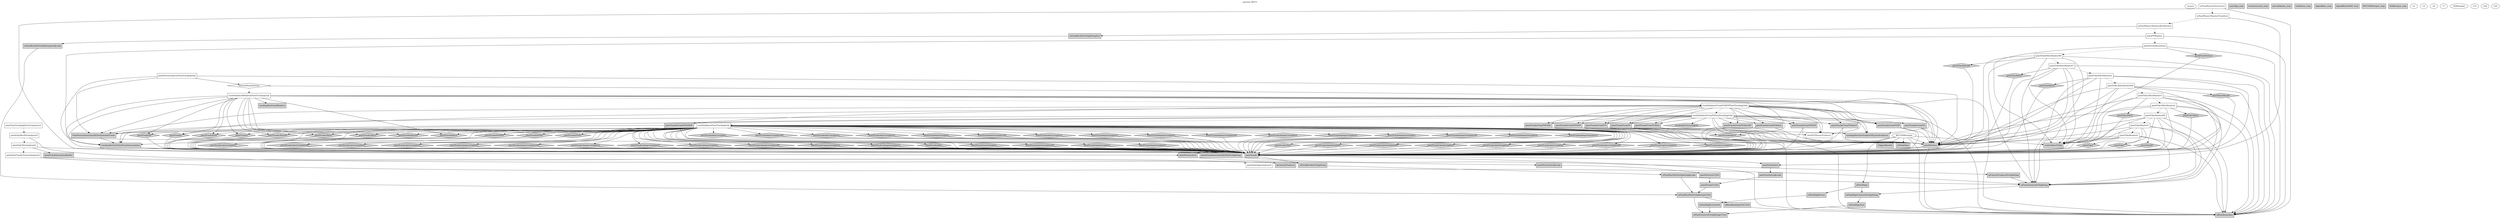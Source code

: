 digraph RECO {
graph [
label="process RECO", labelloc=top];
0[color=black, fillcolor=white, label=source, shape=oval, style=filled, tooltip=EmptySource];
1[color=black, fillcolor=lightgrey, label=TriggerResults, shape=note, style=filled, tooltip=TriggerResultInserter];
2[color=black, fillcolor=lightgrey, label=raw2digi_step, shape=box, style=filled, tooltip=PathStatusInserter];
3[color=black, fillcolor=lightgrey, label=reconstruction_step, shape=box, style=filled, tooltip=PathStatusInserter];
4[color=black, fillcolor=lightgrey, label=prevalidation_step, shape=box, style=filled, tooltip=PathStatusInserter];
5[color=black, fillcolor=lightgrey, label=validation_step, shape=box, style=filled, tooltip=EndPathStatusInserter];
6[color=black, fillcolor=lightgrey, label=dqmoffline_step, shape=box, style=filled, tooltip=EndPathStatusInserter];
7[color=black, fillcolor=lightgrey, label=dqmofflineOnPAT_step, shape=box, style=filled, tooltip=EndPathStatusInserter];
8[color=black, fillcolor=lightgrey, label=RECOSIMoutput_step, shape=box, style=filled, tooltip=EndPathStatusInserter];
9[color=black, fillcolor=lightgrey, label=DQMoutput_step, shape=box, style=filled, tooltip=EndPathStatusInserter];
10[color=black, fillcolor=lightgrey, label="siPixelRecHitsPreSplittingSoA@cuda", shape=box, style=filled, tooltip=SiPixelRecHitSoAFromCUDAPhase1];
11[color=black, fillcolor=lightgrey, label="siPixelRecHitsPreSplitting@cuda", shape=box, style=filled, tooltip=SiPixelRecHitFromCUDAPhase1];
12;
13[color=black, fillcolor=lightgrey, label="pixelVerticesSoA@cuda", shape=box, style=filled, tooltip=PixelVertexSoAFromCUDA];
14;
15[color=black, fillcolor=lightgrey, label="pixelTracksSoA@cuda", shape=box, style=filled, tooltip=PixelTrackSoAFromCUDAPhase1];
16;
17;
18[color=black, fillcolor=white, label=simHitTPAssocProducer, shape=box, style=filled, tooltip=SimHitTPAssociationProducer];
19[color=black, fillcolor=white, label=trackValidatorPixelTrackingOnly, shape=box, style=filled, tooltip=MultiTrackValidator];
20[color=black, fillcolor=white, label=trackValidatorFromPVPixelTrackingOnly, shape=box, style=filled, tooltip=MultiTrackValidator];
21[color=black, fillcolor=white, label=trackValidatorFromPVAllTPPixelTrackingOnly, shape=box, style=filled, tooltip=MultiTrackValidator];
22[color=black, fillcolor=white, label=trackValidatorBHadronPixelTrackingOnly, shape=box, style=filled, tooltip=MultiTrackValidator];
23[color=black, fillcolor=white, label=selectedPixelVertices, shape=diamond, style=filled, tooltip=VertexSelector];
24[color=black, fillcolor=white, label=pixelVertexAnalysisPixelTrackingOnly, shape=box, style=filled, tooltip=PrimaryVertexAnalyzer4PUSlimmed];
25[color=black, fillcolor=white, label=pixelOnlyDigisAnalyzerV, shape=box, style=filled, tooltip=SiPixelPhase1DigisV];
26[color=black, fillcolor=white, label=pixelOnlyTrackClustersAnalyzerV, shape=box, style=filled, tooltip=SiPixelPhase1TrackClustersV];
27[color=black, fillcolor=white, label=pixelOnlyHitsAnalyzerV, shape=box, style=filled, tooltip=SiPixelPhase1HitsV];
28[color=black, fillcolor=white, label=pixelOnlyRecHitsAnalyzerV, shape=box, style=filled, tooltip=SiPixelPhase1RecHitsV];
29[color=black, fillcolor=white, label=pixelOnlyTrackingParticleAnalyzerV, shape=box, style=filled, tooltip=SiPixelPhase1TrackingParticleV];
30[color=black, fillcolor=white, label=pixelTrksMonitorL, shape=box, style=filled, tooltip=TrackingMonitor];
31[color=black, fillcolor=white, label=pixelTrksMonitorT, shape=box, style=filled, tooltip=TrackingMonitor];
32[color=black, fillcolor=white, label=pixelTrksMonitorHP, shape=box, style=filled, tooltip=TrackingMonitor];
33[color=black, fillcolor=white, label=pixelTrks3HitsMonitorL, shape=box, style=filled, tooltip=TrackingMonitor];
34[color=black, fillcolor=white, label=pixelTrks3HitsMonitorT, shape=box, style=filled, tooltip=TrackingMonitor];
35[color=black, fillcolor=white, label=pixelTrks3HitsMonitorHP, shape=box, style=filled, tooltip=TrackingMonitor];
36[color=black, fillcolor=white, label=pixelTrks4HitsMonitorL, shape=box, style=filled, tooltip=TrackingMonitor];
37[color=black, fillcolor=white, label=pixelTrks4HitsMonitorT, shape=box, style=filled, tooltip=TrackingMonitor];
38[color=black, fillcolor=white, label=pixelTrks4HitsMonitorHP, shape=box, style=filled, tooltip=TrackingMonitor];
39[color=black, fillcolor=white, label=pixelVertexResolution, shape=box, style=filled, tooltip=PrimaryVertexResolution];
40[color=black, fillcolor=white, label=pixelPVMonitor, shape=box, style=filled, tooltip=PrimaryVertexMonitor];
41[color=black, fillcolor=white, label=siPixelPhase1MonitorRecHitsSoA, shape=box, style=filled, tooltip=SiPixelPhase1MonitorRecHitsSoA];
42[color=black, fillcolor=white, label=siPixelPhase1MonitorTrackSoA, shape=box, style=filled, tooltip=SiPixelPhase1MonitorTrackSoA];
43[color=black, fillcolor=white, label=siPixelMonitorVertexSoA, shape=box, style=filled, tooltip=SiPixelMonitorVertexSoA];
44[color=black, fillcolor=white, label=RECOSIMoutput, shape=oval, style=filled, tooltip=PoolOutputModule];
45[color=black, fillcolor=white, label=DQMoutput, shape=oval, style=filled, tooltip=DQMRootOutputModule];
46[color=black, fillcolor=lightgrey, label=PixelVertexAssociatorByPositionAndTracks, shape=box, style=filled, tooltip=VertexAssociatorByPositionAndTracksProducer];
47[color=black, fillcolor=lightgrey, label=goodPixelVertices, shape=diamond, style=filled, tooltip=VertexSelector];
48[color=black, fillcolor=lightgrey, label=offlineBeamSpot, shape=box, style=filled, tooltip=BeamSpotProducer];
49[color=black, fillcolor=lightgrey, label=offlineBeamSpotToCUDA, shape=box, style=filled, tooltip=BeamSpotToCUDA];
50[color=black, fillcolor=lightgrey, label=pixelTracks, shape=box, style=filled, tooltip=PixelTrackProducerFromSoAPhase1];
51[color=black, fillcolor=lightgrey, label=pixelTracks3hits, shape=diamond, style=filled, tooltip=TrackRefSelector];
52[color=black, fillcolor=lightgrey, label=pixelTracks3hitsHP, shape=diamond, style=filled, tooltip=TrackRefSelector];
53[color=black, fillcolor=lightgrey, label=pixelTracks3hitsL, shape=diamond, style=filled, tooltip=TrackRefSelector];
54[color=black, fillcolor=lightgrey, label=pixelTracks3hitsT, shape=diamond, style=filled, tooltip=TrackRefSelector];
55[color=black, fillcolor=lightgrey, label=pixelTracks3pix0striphits, shape=diamond, style=filled, tooltip=TrackRefSelector];
56[color=black, fillcolor=lightgrey, label=pixelTracks3pix0striphitsHP, shape=diamond, style=filled, tooltip=TrackRefSelector];
57[color=black, fillcolor=lightgrey, label=pixelTracks3pix0striphitsL, shape=diamond, style=filled, tooltip=TrackRefSelector];
58[color=black, fillcolor=lightgrey, label=pixelTracks3pix0striphitsT, shape=diamond, style=filled, tooltip=TrackRefSelector];
59[color=black, fillcolor=lightgrey, label=pixelTracks3pix1striphits, shape=diamond, style=filled, tooltip=TrackRefSelector];
60[color=black, fillcolor=lightgrey, label=pixelTracks3pix1striphitsHP, shape=diamond, style=filled, tooltip=TrackRefSelector];
61[color=black, fillcolor=lightgrey, label=pixelTracks3pix1striphitsL, shape=diamond, style=filled, tooltip=TrackRefSelector];
62[color=black, fillcolor=lightgrey, label=pixelTracks3pix1striphitsT, shape=diamond, style=filled, tooltip=TrackRefSelector];
63[color=black, fillcolor=lightgrey, label=pixelTracks3pix2striphits, shape=diamond, style=filled, tooltip=TrackRefSelector];
64[color=black, fillcolor=lightgrey, label=pixelTracks3pix2striphitsHP, shape=diamond, style=filled, tooltip=TrackRefSelector];
65[color=black, fillcolor=lightgrey, label=pixelTracks3pix2striphitsL, shape=diamond, style=filled, tooltip=TrackRefSelector];
66[color=black, fillcolor=lightgrey, label=pixelTracks3pix2striphitsT, shape=diamond, style=filled, tooltip=TrackRefSelector];
67[color=black, fillcolor=lightgrey, label=pixelTracks3pixge1striphits, shape=diamond, style=filled, tooltip=TrackRefSelector];
68[color=black, fillcolor=lightgrey, label=pixelTracks3pixge1striphitsHP, shape=diamond, style=filled, tooltip=TrackRefSelector];
69[color=black, fillcolor=lightgrey, label=pixelTracks3pixge1striphitsL, shape=diamond, style=filled, tooltip=TrackRefSelector];
70[color=black, fillcolor=lightgrey, label=pixelTracks3pixge1striphitsT, shape=diamond, style=filled, tooltip=TrackRefSelector];
71[color=black, fillcolor=lightgrey, label=pixelTracks3pixge2striphits, shape=diamond, style=filled, tooltip=TrackRefSelector];
72[color=black, fillcolor=lightgrey, label=pixelTracks3pixge2striphitsHP, shape=diamond, style=filled, tooltip=TrackRefSelector];
73[color=black, fillcolor=lightgrey, label=pixelTracks3pixge2striphitsL, shape=diamond, style=filled, tooltip=TrackRefSelector];
74[color=black, fillcolor=lightgrey, label=pixelTracks3pixge2striphitsT, shape=diamond, style=filled, tooltip=TrackRefSelector];
75[color=black, fillcolor=lightgrey, label=pixelTracks4hits, shape=diamond, style=filled, tooltip=TrackRefSelector];
76[color=black, fillcolor=lightgrey, label=pixelTracks4hitsHP, shape=diamond, style=filled, tooltip=TrackRefSelector];
77[color=black, fillcolor=lightgrey, label=pixelTracks4hitsL, shape=diamond, style=filled, tooltip=TrackRefSelector];
78[color=black, fillcolor=lightgrey, label=pixelTracks4hitsT, shape=diamond, style=filled, tooltip=TrackRefSelector];
79[color=black, fillcolor=lightgrey, label=pixelTracks4pix0striphits, shape=diamond, style=filled, tooltip=TrackRefSelector];
80[color=black, fillcolor=lightgrey, label=pixelTracks4pix0striphitsHP, shape=diamond, style=filled, tooltip=TrackRefSelector];
81[color=black, fillcolor=lightgrey, label=pixelTracks4pix0striphitsL, shape=diamond, style=filled, tooltip=TrackRefSelector];
82[color=black, fillcolor=lightgrey, label=pixelTracks4pix0striphitsT, shape=diamond, style=filled, tooltip=TrackRefSelector];
83[color=black, fillcolor=lightgrey, label=pixelTracks4pix1striphits, shape=diamond, style=filled, tooltip=TrackRefSelector];
84[color=black, fillcolor=lightgrey, label=pixelTracks4pix1striphitsHP, shape=diamond, style=filled, tooltip=TrackRefSelector];
85[color=black, fillcolor=lightgrey, label=pixelTracks4pix1striphitsL, shape=diamond, style=filled, tooltip=TrackRefSelector];
86[color=black, fillcolor=lightgrey, label=pixelTracks4pix1striphitsT, shape=diamond, style=filled, tooltip=TrackRefSelector];
87[color=black, fillcolor=lightgrey, label=pixelTracks4pix2striphits, shape=diamond, style=filled, tooltip=TrackRefSelector];
88[color=black, fillcolor=lightgrey, label=pixelTracks4pix2striphitsHP, shape=diamond, style=filled, tooltip=TrackRefSelector];
89[color=black, fillcolor=lightgrey, label=pixelTracks4pix2striphitsL, shape=diamond, style=filled, tooltip=TrackRefSelector];
90[color=black, fillcolor=lightgrey, label=pixelTracks4pix2striphitsT, shape=diamond, style=filled, tooltip=TrackRefSelector];
91[color=black, fillcolor=lightgrey, label=pixelTracks4pixge1striphits, shape=diamond, style=filled, tooltip=TrackRefSelector];
92[color=black, fillcolor=lightgrey, label=pixelTracks4pixge1striphitsHP, shape=diamond, style=filled, tooltip=TrackRefSelector];
93[color=black, fillcolor=lightgrey, label=pixelTracks4pixge1striphitsL, shape=diamond, style=filled, tooltip=TrackRefSelector];
94[color=black, fillcolor=lightgrey, label=pixelTracks4pixge1striphitsT, shape=diamond, style=filled, tooltip=TrackRefSelector];
95[color=black, fillcolor=lightgrey, label=pixelTracks4pixge2striphits, shape=diamond, style=filled, tooltip=TrackRefSelector];
96[color=black, fillcolor=lightgrey, label=pixelTracks4pixge2striphitsHP, shape=diamond, style=filled, tooltip=TrackRefSelector];
97[color=black, fillcolor=lightgrey, label=pixelTracks4pixge2striphitsL, shape=diamond, style=filled, tooltip=TrackRefSelector];
98[color=black, fillcolor=lightgrey, label=pixelTracks4pixge2striphitsT, shape=diamond, style=filled, tooltip=TrackRefSelector];
99[color=black, fillcolor=lightgrey, label=pixelTracksCUDA, shape=box, style=filled, tooltip=CAHitNtupletCUDAPhase1];
100[color=black, fillcolor=lightgrey, label=pixelTracksFromPV, shape=box, style=filled, tooltip=TrackWithVertexRefSelector];
101[color=black, fillcolor=lightgrey, label=pixelTracksFromPV4hits, shape=box, style=filled, tooltip=TrackWithVertexRefSelector];
102[color=black, fillcolor=lightgrey, label=pixelTracksFromPV4hitsHP, shape=box, style=filled, tooltip=TrackWithVertexRefSelector];
103[color=black, fillcolor=lightgrey, label=pixelTracksFromPV4hitsL, shape=box, style=filled, tooltip=TrackWithVertexRefSelector];
104[color=black, fillcolor=lightgrey, label=pixelTracksFromPV4hitsT, shape=box, style=filled, tooltip=TrackWithVertexRefSelector];
105[color=black, fillcolor=lightgrey, label=pixelTracksFromPVHP, shape=box, style=filled, tooltip=TrackWithVertexRefSelector];
106[color=black, fillcolor=lightgrey, label=pixelTracksFromPVL, shape=box, style=filled, tooltip=TrackWithVertexRefSelector];
107[color=black, fillcolor=lightgrey, label=pixelTracksFromPVPt09, shape=box, style=filled, tooltip=TrackWithVertexRefSelector];
108[color=black, fillcolor=lightgrey, label=pixelTracksFromPVPt09HP, shape=box, style=filled, tooltip=TrackWithVertexRefSelector];
109[color=black, fillcolor=lightgrey, label=pixelTracksFromPVPt09L, shape=box, style=filled, tooltip=TrackWithVertexRefSelector];
110[color=black, fillcolor=lightgrey, label=pixelTracksFromPVPt09T, shape=box, style=filled, tooltip=TrackWithVertexRefSelector];
111[color=black, fillcolor=lightgrey, label=pixelTracksFromPVT, shape=box, style=filled, tooltip=TrackWithVertexRefSelector];
112[color=black, fillcolor=lightgrey, label=pixelTracksHP, shape=diamond, style=filled, tooltip=TrackRefSelector];
113[color=black, fillcolor=lightgrey, label=pixelTracksL, shape=diamond, style=filled, tooltip=TrackRefSelector];
114[color=black, fillcolor=lightgrey, label=pixelTracksPt09, shape=diamond, style=filled, tooltip=TrackRefSelector];
115[color=black, fillcolor=lightgrey, label=pixelTracksPt09HP, shape=diamond, style=filled, tooltip=TrackRefSelector];
116[color=black, fillcolor=lightgrey, label=pixelTracksPt09L, shape=diamond, style=filled, tooltip=TrackRefSelector];
117[color=black, fillcolor=lightgrey, label=pixelTracksPt09T, shape=diamond, style=filled, tooltip=TrackRefSelector];
118[color=black, fillcolor=lightgrey, label=pixelTracksSoA, shape=box, style=filled, tooltip=SwitchProducer];
119[color=black, fillcolor=lightgrey, label=pixelTracksT, shape=diamond, style=filled, tooltip=TrackRefSelector];
120[color=black, fillcolor=lightgrey, label=pixelTrks3HitsHP, shape=diamond, style=filled, tooltip=TrackSelector];
121[color=black, fillcolor=lightgrey, label=pixelTrks3HitsL, shape=diamond, style=filled, tooltip=TrackSelector];
122[color=black, fillcolor=lightgrey, label=pixelTrks3HitsT, shape=diamond, style=filled, tooltip=TrackSelector];
123[color=black, fillcolor=lightgrey, label=pixelTrks4HitsHP, shape=diamond, style=filled, tooltip=TrackSelector];
124[color=black, fillcolor=lightgrey, label=pixelTrks4HitsL, shape=diamond, style=filled, tooltip=TrackSelector];
125[color=black, fillcolor=lightgrey, label=pixelTrks4HitsT, shape=diamond, style=filled, tooltip=TrackSelector];
126[color=black, fillcolor=lightgrey, label=pixelTrksHP, shape=diamond, style=filled, tooltip=TrackSelector];
127[color=black, fillcolor=lightgrey, label=pixelTrksL, shape=diamond, style=filled, tooltip=TrackSelector];
128[color=black, fillcolor=lightgrey, label=pixelTrksT, shape=diamond, style=filled, tooltip=TrackSelector];
129[color=black, fillcolor=lightgrey, label=pixelVertices, shape=box, style=filled, tooltip=PixelVertexProducerFromSoA];
130[color=black, fillcolor=lightgrey, label=pixelVerticesCUDA, shape=box, style=filled, tooltip=PixelVertexProducerCUDAPhase1];
131[color=black, fillcolor=lightgrey, label=pixelVerticesSoA, shape=box, style=filled, tooltip=SwitchProducer];
132[color=black, fillcolor=lightgrey, label=quickTrackAssociatorByHits, shape=box, style=filled, tooltip=QuickTrackAssociatorByHitsProducer];
133[color=black, fillcolor=lightgrey, label=quickTrackAssociatorByHitsPreSplitting, shape=box, style=filled, tooltip=QuickTrackAssociatorByHitsProducer];
134[color=black, fillcolor=lightgrey, label=scalersRawToDigi, shape=box, style=filled, tooltip=ScalersRawToDigi];
135;
136[color=black, fillcolor=lightgrey, label=siPixelClustersPreSplitting, shape=box, style=filled, tooltip=SwitchProducer];
137[color=black, fillcolor=lightgrey, label=siPixelClustersPreSplittingCUDA, shape=box, style=filled, tooltip=SiPixelRawToClusterCUDAPhase1];
138[color=black, fillcolor=lightgrey, label=siPixelDigiErrors, shape=box, style=filled, tooltip=SiPixelDigiErrorsFromSoA];
139[color=black, fillcolor=lightgrey, label=siPixelDigiErrorsSoA, shape=box, style=filled, tooltip=SiPixelDigiErrorsSoAFromCUDA];
140[color=black, fillcolor=lightgrey, label=siPixelDigis, shape=box, style=filled, tooltip=SwitchProducer];
141[color=black, fillcolor=lightgrey, label=siPixelDigisClustersPreSplitting, shape=box, style=filled, tooltip=SiPixelDigisClustersFromSoAPhase1];
142[color=black, fillcolor=lightgrey, label=siPixelDigisSoA, shape=box, style=filled, tooltip=SiPixelDigisSoAFromCUDA];
143[color=black, fillcolor=lightgrey, label=siPixelRecHitsPreSplitting, shape=box, style=filled, tooltip=SwitchProducer];
144;
145[color=black, fillcolor=lightgrey, label=siPixelRecHitsPreSplittingCUDA, shape=box, style=filled, tooltip=SiPixelRecHitCUDAPhase1];
146[color=black, fillcolor=lightgrey, label=siPixelRecHitsPreSplittingSoA, shape=box, style=filled, tooltip=SwitchProducer];
147[color=black, fillcolor=lightgrey, label=siStripDigis, shape=box, style=filled, tooltip=SiStripRawToDigiModule];
148[color=black, fillcolor=lightgrey, label=tpClusterProducer, shape=box, style=filled, tooltip=ClusterTPAssociationProducer];
149[color=black, fillcolor=lightgrey, label=tpClusterProducerPreSplitting, shape=box, style=filled, tooltip=ClusterTPAssociationProducer];
150;
151[color=black, fillcolor=lightgrey, label=trackingParticleNumberOfLayersProducer, shape=box, style=filled, tooltip=TrackingParticleNumberOfLayersProducer];
152[color=black, fillcolor=lightgrey, label=trackingParticlePixelTrackAsssociation, shape=box, style=filled, tooltip=TrackAssociatorEDProducer];
153[color=black, fillcolor=lightgrey, label=trackingParticlesBHadron, shape=box, style=filled, tooltip=TrackingParticleBHadronRefSelector];
154[color=black, fillcolor=lightgrey, label=trackingParticlesSignal, shape=diamond, style=filled, tooltip=TrackingParticleRefSelector];
10 -> 145;
11 -> 145;
11 -> 136;
13 -> 130;
15 -> 99;
19 -> 50;
19 -> 114;
19 -> 51;
19 -> 75;
19 -> 79;
19 -> 83;
19 -> 87;
19 -> 91;
19 -> 95;
19 -> 55;
19 -> 59;
19 -> 63;
19 -> 67;
19 -> 71;
19 -> 113;
19 -> 116;
19 -> 53;
19 -> 77;
19 -> 81;
19 -> 85;
19 -> 89;
19 -> 93;
19 -> 97;
19 -> 57;
19 -> 61;
19 -> 65;
19 -> 69;
19 -> 73;
19 -> 119;
19 -> 117;
19 -> 54;
19 -> 78;
19 -> 82;
19 -> 86;
19 -> 90;
19 -> 94;
19 -> 98;
19 -> 58;
19 -> 62;
19 -> 66;
19 -> 70;
19 -> 74;
19 -> 112;
19 -> 115;
19 -> 52;
19 -> 76;
19 -> 80;
19 -> 84;
19 -> 88;
19 -> 92;
19 -> 96;
19 -> 56;
19 -> 60;
19 -> 64;
19 -> 68;
19 -> 72;
19 -> 48;
19 -> 151;
19 -> 129;
19 -> 46;
19 -> 18;
19 -> 152;
20 -> 154;
20 -> 100;
20 -> 107;
20 -> 101;
20 -> 106;
20 -> 111;
20 -> 105;
20 -> 109;
20 -> 110;
20 -> 108;
20 -> 103;
20 -> 104;
20 -> 102;
20 -> 48;
20 -> 151;
20 -> 129;
20 -> 46;
20 -> 18;
20 -> 152;
20 -> 19[style=dashed];
21 -> 100;
21 -> 107;
21 -> 101;
21 -> 106;
21 -> 111;
21 -> 105;
21 -> 109;
21 -> 110;
21 -> 108;
21 -> 103;
21 -> 104;
21 -> 102;
21 -> 48;
21 -> 151;
21 -> 129;
21 -> 46;
21 -> 18;
21 -> 152;
21 -> 20[style=dashed];
22 -> 153;
22 -> 50;
22 -> 114;
22 -> 113;
22 -> 53;
22 -> 77;
22 -> 119;
22 -> 54;
22 -> 78;
22 -> 112;
22 -> 52;
22 -> 76;
22 -> 48;
22 -> 151;
22 -> 129;
22 -> 46;
22 -> 18;
22 -> 152;
22 -> 21[style=dashed];
23 -> 129;
23 -> 22[style=dashed];
24 -> 152;
24 -> 46;
24 -> 129;
24 -> 23;
26 -> 136;
26 -> 25[style=dashed];
27 -> 50;
27 -> 132;
27 -> 26[style=dashed];
28 -> 143;
28 -> 27[style=dashed];
29 -> 28[style=dashed];
30 -> 48;
30 -> 129;
30 -> 136;
30 -> 134;
30 -> 50;
30 -> 127;
31 -> 48;
31 -> 129;
31 -> 136;
31 -> 134;
31 -> 50;
31 -> 128;
31 -> 30[style=dashed];
32 -> 48;
32 -> 129;
32 -> 136;
32 -> 134;
32 -> 50;
32 -> 126;
32 -> 31[style=dashed];
33 -> 48;
33 -> 129;
33 -> 136;
33 -> 134;
33 -> 50;
33 -> 121;
33 -> 32[style=dashed];
34 -> 48;
34 -> 129;
34 -> 136;
34 -> 134;
34 -> 50;
34 -> 122;
34 -> 33[style=dashed];
35 -> 48;
35 -> 129;
35 -> 136;
35 -> 134;
35 -> 50;
35 -> 120;
35 -> 34[style=dashed];
36 -> 48;
36 -> 129;
36 -> 136;
36 -> 134;
36 -> 50;
36 -> 124;
36 -> 35[style=dashed];
37 -> 48;
37 -> 129;
37 -> 136;
37 -> 134;
37 -> 50;
37 -> 125;
37 -> 36[style=dashed];
38 -> 48;
38 -> 129;
38 -> 136;
38 -> 134;
38 -> 50;
38 -> 123;
38 -> 37[style=dashed];
39 -> 47;
39 -> 48;
39 -> 134;
39 -> 38[style=dashed];
40 -> 129;
40 -> 48;
40 -> 39[style=dashed];
41 -> 146;
41 -> 40[style=dashed];
42 -> 118;
42 -> 41[style=dashed];
43 -> 131;
43 -> 48;
43 -> 42[style=dashed];
44 -> 134;
44 -> 140;
44 -> 147;
44 -> 50;
44 -> 1;
44 -> 48;
44 -> 129;
46 -> 152;
47 -> 129;
49 -> 48;
50 -> 48;
50 -> 118;
50 -> 143;
51 -> 50;
52 -> 50;
53 -> 50;
54 -> 50;
55 -> 50;
56 -> 50;
57 -> 50;
58 -> 50;
59 -> 50;
60 -> 50;
61 -> 50;
62 -> 50;
63 -> 50;
64 -> 50;
65 -> 50;
66 -> 50;
67 -> 50;
68 -> 50;
69 -> 50;
70 -> 50;
71 -> 50;
72 -> 50;
73 -> 50;
74 -> 50;
75 -> 50;
76 -> 50;
77 -> 50;
78 -> 50;
79 -> 50;
80 -> 50;
81 -> 50;
82 -> 50;
83 -> 50;
84 -> 50;
85 -> 50;
86 -> 50;
87 -> 50;
88 -> 50;
89 -> 50;
90 -> 50;
91 -> 50;
92 -> 50;
93 -> 50;
94 -> 50;
95 -> 50;
96 -> 50;
97 -> 50;
98 -> 50;
99 -> 145;
100 -> 50;
100 -> 129;
101 -> 50;
101 -> 129;
102 -> 50;
102 -> 129;
103 -> 50;
103 -> 129;
104 -> 50;
104 -> 129;
105 -> 50;
105 -> 129;
106 -> 50;
106 -> 129;
107 -> 50;
107 -> 129;
108 -> 50;
108 -> 129;
109 -> 50;
109 -> 129;
110 -> 50;
110 -> 129;
111 -> 50;
111 -> 129;
112 -> 50;
113 -> 50;
114 -> 50;
115 -> 50;
116 -> 50;
117 -> 50;
118 -> 15;
119 -> 50;
120 -> 50;
121 -> 50;
122 -> 50;
123 -> 50;
124 -> 50;
125 -> 50;
126 -> 50;
127 -> 50;
128 -> 50;
129 -> 131;
129 -> 48;
129 -> 50;
130 -> 99;
131 -> 13;
132 -> 148;
133 -> 149;
136 -> 141;
138 -> 139;
139 -> 137;
140 -> 138;
140 -> 141;
141 -> 142;
142 -> 137;
143 -> 11;
145 -> 49;
145 -> 137;
146 -> 10;
149 -> 136;
152 -> 50;
152 -> 133;
}
